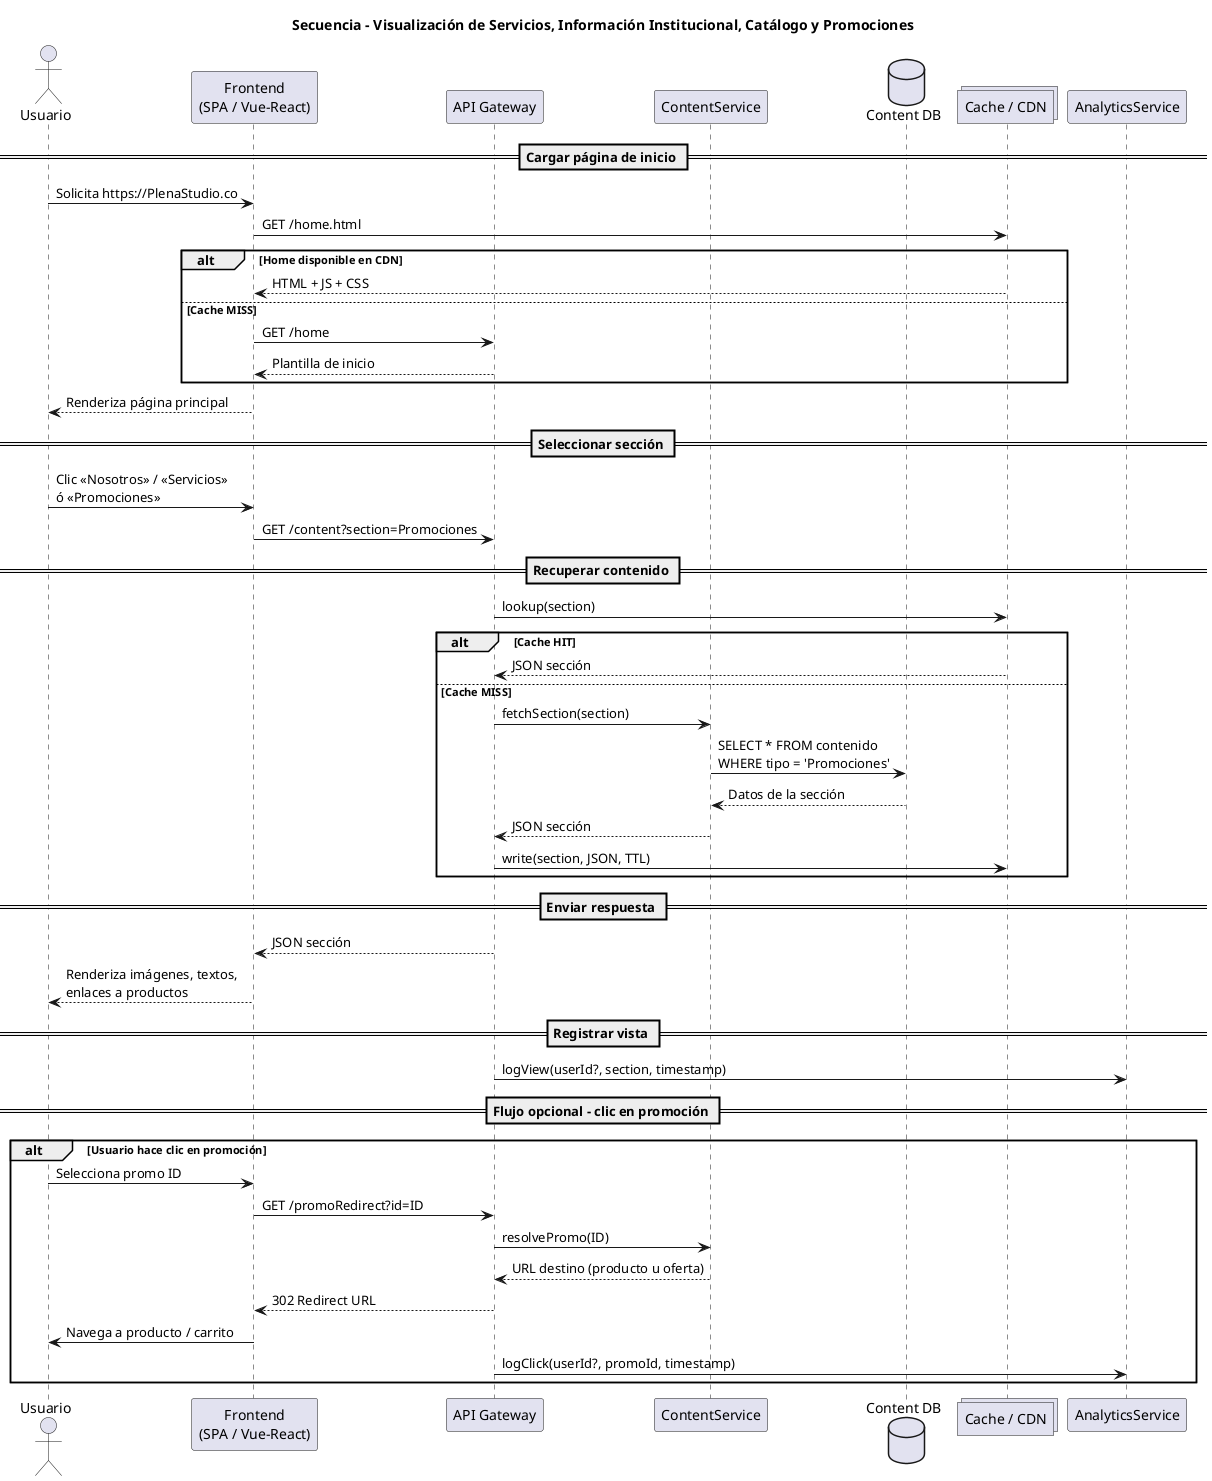 @startuml
title Secuencia – Visualización de Servicios, Información Institucional, Catálogo y Promociones

actor Usuario
participant "Frontend\n(SPA / Vue-React)" as UI
participant "API Gateway" as API
participant "ContentService" as CS
database   "Content DB" as DB
collections "Cache / CDN" as CACHE
participant "AnalyticsService" as AN

== Cargar página de inicio ==
Usuario  -> UI       : Solicita https://PlenaStudio.co
UI       -> CACHE    : GET /home.html
alt Home disponible en CDN
  CACHE  --> UI      : HTML + JS + CSS
else Cache MISS
  UI     -> API      : GET /home
  API    --> UI      : Plantilla de inicio
end
UI       --> Usuario : Renderiza página principal

== Seleccionar sección ==
Usuario  -> UI       : Clic «Nosotros» / «Servicios»\nó «Promociones»
UI       -> API      : GET /content?section=Promociones

== Recuperar contenido ==
API      -> CACHE    : lookup(section)
alt Cache HIT
  CACHE  --> API     : JSON sección
else Cache MISS
  API    -> CS       : fetchSection(section)
  CS     -> DB       : SELECT * FROM contenido\nWHERE tipo = 'Promociones'
  DB     --> CS      : Datos de la sección
  CS     --> API     : JSON sección
  API    -> CACHE    : write(section, JSON, TTL)
end

== Enviar respuesta ==
API      --> UI      : JSON sección
UI       --> Usuario : Renderiza imágenes, textos,\nenlaces a productos

== Registrar vista ==
API      -> AN       : logView(userId?, section, timestamp)

== Flujo opcional – clic en promoción ==
alt Usuario hace clic en promoción
  Usuario -> UI      : Selecciona promo ID
  UI      -> API     : GET /promoRedirect?id=ID
  API     -> CS      : resolvePromo(ID)
  CS      --> API    : URL destino (producto u oferta)
  API     --> UI     : 302 Redirect URL
  UI      -> Usuario : Navega a producto / carrito
  API     -> AN      : logClick(userId?, promoId, timestamp)
end
@enduml